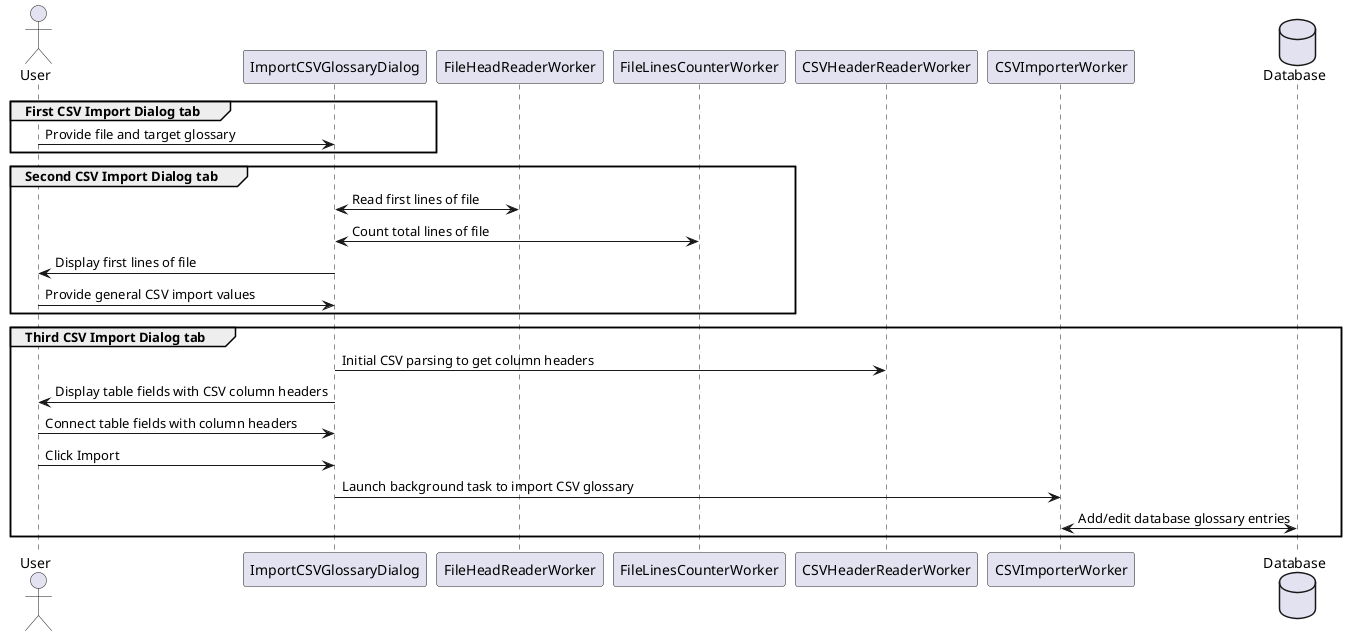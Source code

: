 @startuml
actor User as U1
participant ImportCSVGlossaryDialog as ICG
participant FileHeadReaderWorker as FHW
participant FileLinesCounterWorker as LCW
participant CSVHeaderReaderWorker as CHW
participant CSVImporterWorker as CIW
database Database as DB

group First CSV Import Dialog tab
    U1   -> ICG : Provide file and target glossary
end
group Second CSV Import Dialog tab
    ICG <-> FHW : Read first lines of file
    ICG <-> LCW : Count total lines of file
    U1  <-  ICG : Display first lines of file
    U1   -> ICG : Provide general CSV import values
end
group Third CSV Import Dialog tab
    ICG  -> CHW : Initial CSV parsing to get column headers
    U1  <-  ICG : Display table fields with CSV column headers
    U1   -> ICG : Connect table fields with column headers
    U1   -> ICG : Click Import
    ICG  -> CIW : Launch background task to import CSV glossary
    CIW <-> DB  : Add/edit database glossary entries
end
@enduml